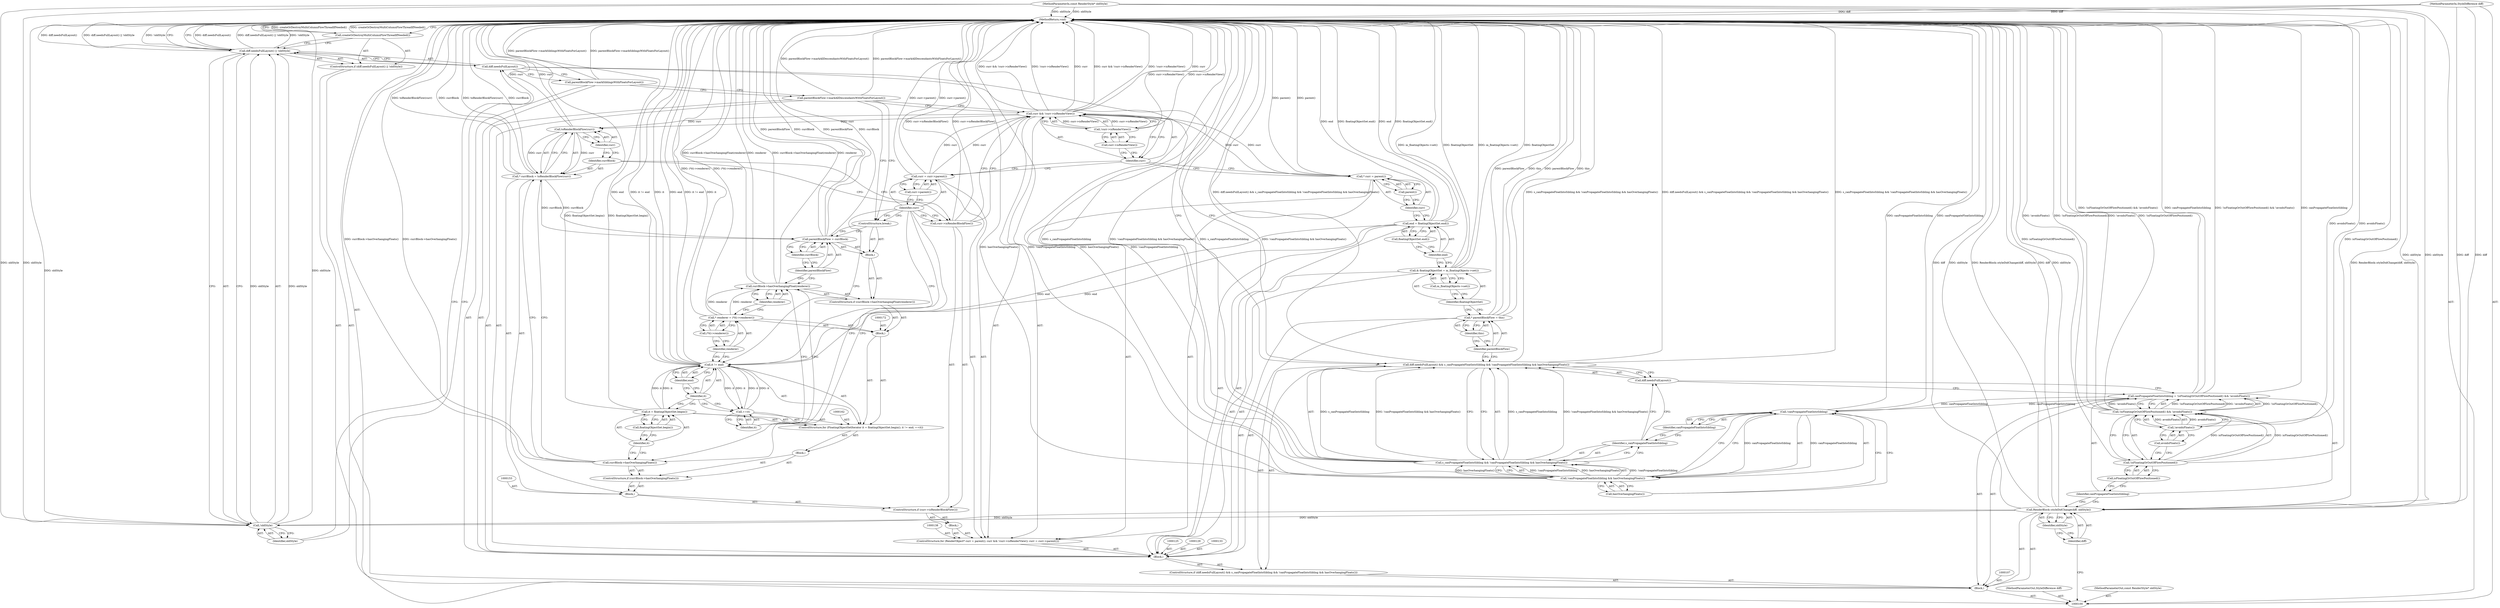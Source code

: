 digraph "0_Chrome_b2b21468c1f7f08b30a7c1755316f6026c50eb2a_2" {
"1000192" [label="(MethodReturn,void)"];
"1000101" [label="(MethodParameterIn,StyleDifference diff)"];
"1000293" [label="(MethodParameterOut,StyleDifference diff)"];
"1000102" [label="(MethodParameterIn,const RenderStyle* oldStyle)"];
"1000294" [label="(MethodParameterOut,const RenderStyle* oldStyle)"];
"1000139" [label="(Call,* curr = parent())"];
"1000140" [label="(Identifier,curr)"];
"1000141" [label="(Call,parent())"];
"1000142" [label="(Call,curr && !curr->isRenderView())"];
"1000143" [label="(Identifier,curr)"];
"1000144" [label="(Call,!curr->isRenderView())"];
"1000145" [label="(Call,curr->isRenderView())"];
"1000146" [label="(Call,curr = curr->parent())"];
"1000147" [label="(Identifier,curr)"];
"1000137" [label="(ControlStructure,for (RenderObject* curr = parent(); curr && !curr->isRenderView(); curr = curr->parent()))"];
"1000148" [label="(Call,curr->parent())"];
"1000149" [label="(Block,)"];
"1000150" [label="(ControlStructure,if (curr->isRenderBlockFlow()))"];
"1000151" [label="(Call,curr->isRenderBlockFlow())"];
"1000152" [label="(Block,)"];
"1000154" [label="(Call,* currBlock = toRenderBlockFlow(curr))"];
"1000155" [label="(Identifier,currBlock)"];
"1000156" [label="(Call,toRenderBlockFlow(curr))"];
"1000157" [label="(Identifier,curr)"];
"1000158" [label="(ControlStructure,if (currBlock->hasOverhangingFloats()))"];
"1000159" [label="(Call,currBlock->hasOverhangingFloats())"];
"1000160" [label="(Block,)"];
"1000161" [label="(ControlStructure,for (FloatingObjectSetIterator it = floatingObjectSet.begin(); it != end; ++it))"];
"1000163" [label="(Call,it = floatingObjectSet.begin())"];
"1000164" [label="(Identifier,it)"];
"1000165" [label="(Call,floatingObjectSet.begin())"];
"1000166" [label="(Call,it != end)"];
"1000167" [label="(Identifier,it)"];
"1000168" [label="(Identifier,end)"];
"1000169" [label="(Call,++it)"];
"1000170" [label="(Identifier,it)"];
"1000171" [label="(Block,)"];
"1000173" [label="(Call,* renderer = (*it)->renderer())"];
"1000174" [label="(Identifier,renderer)"];
"1000175" [label="(Call,(*it)->renderer())"];
"1000176" [label="(ControlStructure,if (currBlock->hasOverhangingFloat(renderer)))"];
"1000177" [label="(Call,currBlock->hasOverhangingFloat(renderer))"];
"1000178" [label="(Identifier,renderer)"];
"1000179" [label="(Block,)"];
"1000180" [label="(Call,parentBlockFlow = currBlock)"];
"1000181" [label="(Identifier,parentBlockFlow)"];
"1000182" [label="(Identifier,currBlock)"];
"1000103" [label="(Block,)"];
"1000183" [label="(ControlStructure,break;)"];
"1000184" [label="(Call,parentBlockFlow->markAllDescendantsWithFloatsForLayout())"];
"1000185" [label="(Call,parentBlockFlow->markSiblingsWithFloatsForLayout())"];
"1000105" [label="(Identifier,diff)"];
"1000106" [label="(Identifier,oldStyle)"];
"1000104" [label="(Call,RenderBlock::styleDidChange(diff, oldStyle))"];
"1000189" [label="(Call,!oldStyle)"];
"1000190" [label="(Identifier,oldStyle)"];
"1000186" [label="(ControlStructure,if (diff.needsFullLayout() || !oldStyle))"];
"1000187" [label="(Call,diff.needsFullLayout() || !oldStyle)"];
"1000188" [label="(Call,diff.needsFullLayout())"];
"1000191" [label="(Call,createOrDestroyMultiColumnFlowThreadIfNeeded())"];
"1000108" [label="(Call,canPropagateFloatIntoSibling = !isFloatingOrOutOfFlowPositioned() && !avoidsFloats())"];
"1000109" [label="(Identifier,canPropagateFloatIntoSibling)"];
"1000110" [label="(Call,!isFloatingOrOutOfFlowPositioned() && !avoidsFloats())"];
"1000111" [label="(Call,!isFloatingOrOutOfFlowPositioned())"];
"1000112" [label="(Call,isFloatingOrOutOfFlowPositioned())"];
"1000113" [label="(Call,!avoidsFloats())"];
"1000114" [label="(Call,avoidsFloats())"];
"1000123" [label="(Call,hasOverhangingFloats())"];
"1000118" [label="(Call,s_canPropagateFloatIntoSibling && !canPropagateFloatIntoSibling && hasOverhangingFloats())"];
"1000119" [label="(Identifier,s_canPropagateFloatIntoSibling)"];
"1000115" [label="(ControlStructure,if (diff.needsFullLayout() && s_canPropagateFloatIntoSibling && !canPropagateFloatIntoSibling && hasOverhangingFloats()))"];
"1000120" [label="(Call,!canPropagateFloatIntoSibling && hasOverhangingFloats())"];
"1000121" [label="(Call,!canPropagateFloatIntoSibling)"];
"1000122" [label="(Identifier,canPropagateFloatIntoSibling)"];
"1000116" [label="(Call,diff.needsFullLayout() && s_canPropagateFloatIntoSibling && !canPropagateFloatIntoSibling && hasOverhangingFloats())"];
"1000117" [label="(Call,diff.needsFullLayout())"];
"1000126" [label="(Call,* parentBlockFlow = this)"];
"1000127" [label="(Identifier,parentBlockFlow)"];
"1000128" [label="(Identifier,this)"];
"1000130" [label="(Call,& floatingObjectSet = m_floatingObjects->set())"];
"1000131" [label="(Identifier,floatingObjectSet)"];
"1000132" [label="(Call,m_floatingObjects->set())"];
"1000134" [label="(Call,end = floatingObjectSet.end())"];
"1000135" [label="(Identifier,end)"];
"1000136" [label="(Call,floatingObjectSet.end())"];
"1000124" [label="(Block,)"];
"1000192" -> "1000100"  [label="AST: "];
"1000192" -> "1000191"  [label="CFG: "];
"1000192" -> "1000187"  [label="CFG: "];
"1000185" -> "1000192"  [label="DDG: parentBlockFlow->markSiblingsWithFloatsForLayout()"];
"1000151" -> "1000192"  [label="DDG: curr->isRenderBlockFlow()"];
"1000156" -> "1000192"  [label="DDG: curr"];
"1000104" -> "1000192"  [label="DDG: RenderBlock::styleDidChange(diff, oldStyle)"];
"1000104" -> "1000192"  [label="DDG: diff"];
"1000104" -> "1000192"  [label="DDG: oldStyle"];
"1000180" -> "1000192"  [label="DDG: parentBlockFlow"];
"1000180" -> "1000192"  [label="DDG: currBlock"];
"1000146" -> "1000192"  [label="DDG: curr->parent()"];
"1000126" -> "1000192"  [label="DDG: parentBlockFlow"];
"1000126" -> "1000192"  [label="DDG: this"];
"1000116" -> "1000192"  [label="DDG: s_canPropagateFloatIntoSibling && !canPropagateFloatIntoSibling && hasOverhangingFloats()"];
"1000116" -> "1000192"  [label="DDG: diff.needsFullLayout() && s_canPropagateFloatIntoSibling && !canPropagateFloatIntoSibling && hasOverhangingFloats()"];
"1000177" -> "1000192"  [label="DDG: currBlock->hasOverhangingFloat(renderer)"];
"1000177" -> "1000192"  [label="DDG: renderer"];
"1000118" -> "1000192"  [label="DDG: s_canPropagateFloatIntoSibling"];
"1000118" -> "1000192"  [label="DDG: !canPropagateFloatIntoSibling && hasOverhangingFloats()"];
"1000159" -> "1000192"  [label="DDG: currBlock->hasOverhangingFloats()"];
"1000187" -> "1000192"  [label="DDG: diff.needsFullLayout()"];
"1000187" -> "1000192"  [label="DDG: diff.needsFullLayout() || !oldStyle"];
"1000187" -> "1000192"  [label="DDG: !oldStyle"];
"1000166" -> "1000192"  [label="DDG: end"];
"1000166" -> "1000192"  [label="DDG: it != end"];
"1000166" -> "1000192"  [label="DDG: it"];
"1000142" -> "1000192"  [label="DDG: curr && !curr->isRenderView()"];
"1000142" -> "1000192"  [label="DDG: !curr->isRenderView()"];
"1000142" -> "1000192"  [label="DDG: curr"];
"1000189" -> "1000192"  [label="DDG: oldStyle"];
"1000113" -> "1000192"  [label="DDG: avoidsFloats()"];
"1000120" -> "1000192"  [label="DDG: hasOverhangingFloats()"];
"1000120" -> "1000192"  [label="DDG: !canPropagateFloatIntoSibling"];
"1000130" -> "1000192"  [label="DDG: m_floatingObjects->set()"];
"1000130" -> "1000192"  [label="DDG: floatingObjectSet"];
"1000139" -> "1000192"  [label="DDG: parent()"];
"1000184" -> "1000192"  [label="DDG: parentBlockFlow->markAllDescendantsWithFloatsForLayout()"];
"1000154" -> "1000192"  [label="DDG: currBlock"];
"1000154" -> "1000192"  [label="DDG: toRenderBlockFlow(curr)"];
"1000191" -> "1000192"  [label="DDG: createOrDestroyMultiColumnFlowThreadIfNeeded()"];
"1000102" -> "1000192"  [label="DDG: oldStyle"];
"1000111" -> "1000192"  [label="DDG: isFloatingOrOutOfFlowPositioned()"];
"1000134" -> "1000192"  [label="DDG: end"];
"1000134" -> "1000192"  [label="DDG: floatingObjectSet.end()"];
"1000110" -> "1000192"  [label="DDG: !avoidsFloats()"];
"1000110" -> "1000192"  [label="DDG: !isFloatingOrOutOfFlowPositioned()"];
"1000101" -> "1000192"  [label="DDG: diff"];
"1000108" -> "1000192"  [label="DDG: !isFloatingOrOutOfFlowPositioned() && !avoidsFloats()"];
"1000108" -> "1000192"  [label="DDG: canPropagateFloatIntoSibling"];
"1000121" -> "1000192"  [label="DDG: canPropagateFloatIntoSibling"];
"1000144" -> "1000192"  [label="DDG: curr->isRenderView()"];
"1000173" -> "1000192"  [label="DDG: (*it)->renderer()"];
"1000163" -> "1000192"  [label="DDG: floatingObjectSet.begin()"];
"1000101" -> "1000100"  [label="AST: "];
"1000101" -> "1000192"  [label="DDG: diff"];
"1000101" -> "1000104"  [label="DDG: diff"];
"1000293" -> "1000100"  [label="AST: "];
"1000102" -> "1000100"  [label="AST: "];
"1000102" -> "1000192"  [label="DDG: oldStyle"];
"1000102" -> "1000104"  [label="DDG: oldStyle"];
"1000102" -> "1000189"  [label="DDG: oldStyle"];
"1000294" -> "1000100"  [label="AST: "];
"1000139" -> "1000137"  [label="AST: "];
"1000139" -> "1000141"  [label="CFG: "];
"1000140" -> "1000139"  [label="AST: "];
"1000141" -> "1000139"  [label="AST: "];
"1000143" -> "1000139"  [label="CFG: "];
"1000139" -> "1000192"  [label="DDG: parent()"];
"1000139" -> "1000142"  [label="DDG: curr"];
"1000140" -> "1000139"  [label="AST: "];
"1000140" -> "1000134"  [label="CFG: "];
"1000141" -> "1000140"  [label="CFG: "];
"1000141" -> "1000139"  [label="AST: "];
"1000141" -> "1000140"  [label="CFG: "];
"1000139" -> "1000141"  [label="CFG: "];
"1000142" -> "1000137"  [label="AST: "];
"1000142" -> "1000143"  [label="CFG: "];
"1000142" -> "1000144"  [label="CFG: "];
"1000143" -> "1000142"  [label="AST: "];
"1000144" -> "1000142"  [label="AST: "];
"1000151" -> "1000142"  [label="CFG: "];
"1000184" -> "1000142"  [label="CFG: "];
"1000142" -> "1000192"  [label="DDG: curr && !curr->isRenderView()"];
"1000142" -> "1000192"  [label="DDG: !curr->isRenderView()"];
"1000142" -> "1000192"  [label="DDG: curr"];
"1000139" -> "1000142"  [label="DDG: curr"];
"1000146" -> "1000142"  [label="DDG: curr"];
"1000144" -> "1000142"  [label="DDG: curr->isRenderView()"];
"1000142" -> "1000156"  [label="DDG: curr"];
"1000143" -> "1000142"  [label="AST: "];
"1000143" -> "1000139"  [label="CFG: "];
"1000143" -> "1000146"  [label="CFG: "];
"1000145" -> "1000143"  [label="CFG: "];
"1000142" -> "1000143"  [label="CFG: "];
"1000144" -> "1000142"  [label="AST: "];
"1000144" -> "1000145"  [label="CFG: "];
"1000145" -> "1000144"  [label="AST: "];
"1000142" -> "1000144"  [label="CFG: "];
"1000144" -> "1000192"  [label="DDG: curr->isRenderView()"];
"1000144" -> "1000142"  [label="DDG: curr->isRenderView()"];
"1000145" -> "1000144"  [label="AST: "];
"1000145" -> "1000143"  [label="CFG: "];
"1000144" -> "1000145"  [label="CFG: "];
"1000146" -> "1000137"  [label="AST: "];
"1000146" -> "1000148"  [label="CFG: "];
"1000147" -> "1000146"  [label="AST: "];
"1000148" -> "1000146"  [label="AST: "];
"1000143" -> "1000146"  [label="CFG: "];
"1000146" -> "1000192"  [label="DDG: curr->parent()"];
"1000146" -> "1000142"  [label="DDG: curr"];
"1000147" -> "1000146"  [label="AST: "];
"1000147" -> "1000166"  [label="CFG: "];
"1000147" -> "1000183"  [label="CFG: "];
"1000147" -> "1000159"  [label="CFG: "];
"1000147" -> "1000151"  [label="CFG: "];
"1000148" -> "1000147"  [label="CFG: "];
"1000137" -> "1000124"  [label="AST: "];
"1000138" -> "1000137"  [label="AST: "];
"1000139" -> "1000137"  [label="AST: "];
"1000142" -> "1000137"  [label="AST: "];
"1000146" -> "1000137"  [label="AST: "];
"1000149" -> "1000137"  [label="AST: "];
"1000148" -> "1000146"  [label="AST: "];
"1000148" -> "1000147"  [label="CFG: "];
"1000146" -> "1000148"  [label="CFG: "];
"1000149" -> "1000137"  [label="AST: "];
"1000150" -> "1000149"  [label="AST: "];
"1000150" -> "1000149"  [label="AST: "];
"1000151" -> "1000150"  [label="AST: "];
"1000152" -> "1000150"  [label="AST: "];
"1000151" -> "1000150"  [label="AST: "];
"1000151" -> "1000142"  [label="CFG: "];
"1000155" -> "1000151"  [label="CFG: "];
"1000147" -> "1000151"  [label="CFG: "];
"1000151" -> "1000192"  [label="DDG: curr->isRenderBlockFlow()"];
"1000152" -> "1000150"  [label="AST: "];
"1000153" -> "1000152"  [label="AST: "];
"1000154" -> "1000152"  [label="AST: "];
"1000158" -> "1000152"  [label="AST: "];
"1000154" -> "1000152"  [label="AST: "];
"1000154" -> "1000156"  [label="CFG: "];
"1000155" -> "1000154"  [label="AST: "];
"1000156" -> "1000154"  [label="AST: "];
"1000159" -> "1000154"  [label="CFG: "];
"1000154" -> "1000192"  [label="DDG: currBlock"];
"1000154" -> "1000192"  [label="DDG: toRenderBlockFlow(curr)"];
"1000156" -> "1000154"  [label="DDG: curr"];
"1000154" -> "1000180"  [label="DDG: currBlock"];
"1000155" -> "1000154"  [label="AST: "];
"1000155" -> "1000151"  [label="CFG: "];
"1000157" -> "1000155"  [label="CFG: "];
"1000156" -> "1000154"  [label="AST: "];
"1000156" -> "1000157"  [label="CFG: "];
"1000157" -> "1000156"  [label="AST: "];
"1000154" -> "1000156"  [label="CFG: "];
"1000156" -> "1000192"  [label="DDG: curr"];
"1000156" -> "1000154"  [label="DDG: curr"];
"1000142" -> "1000156"  [label="DDG: curr"];
"1000157" -> "1000156"  [label="AST: "];
"1000157" -> "1000155"  [label="CFG: "];
"1000156" -> "1000157"  [label="CFG: "];
"1000158" -> "1000152"  [label="AST: "];
"1000159" -> "1000158"  [label="AST: "];
"1000160" -> "1000158"  [label="AST: "];
"1000159" -> "1000158"  [label="AST: "];
"1000159" -> "1000154"  [label="CFG: "];
"1000164" -> "1000159"  [label="CFG: "];
"1000147" -> "1000159"  [label="CFG: "];
"1000159" -> "1000192"  [label="DDG: currBlock->hasOverhangingFloats()"];
"1000160" -> "1000158"  [label="AST: "];
"1000161" -> "1000160"  [label="AST: "];
"1000161" -> "1000160"  [label="AST: "];
"1000162" -> "1000161"  [label="AST: "];
"1000163" -> "1000161"  [label="AST: "];
"1000166" -> "1000161"  [label="AST: "];
"1000169" -> "1000161"  [label="AST: "];
"1000171" -> "1000161"  [label="AST: "];
"1000163" -> "1000161"  [label="AST: "];
"1000163" -> "1000165"  [label="CFG: "];
"1000164" -> "1000163"  [label="AST: "];
"1000165" -> "1000163"  [label="AST: "];
"1000167" -> "1000163"  [label="CFG: "];
"1000163" -> "1000192"  [label="DDG: floatingObjectSet.begin()"];
"1000163" -> "1000166"  [label="DDG: it"];
"1000164" -> "1000163"  [label="AST: "];
"1000164" -> "1000159"  [label="CFG: "];
"1000165" -> "1000164"  [label="CFG: "];
"1000165" -> "1000163"  [label="AST: "];
"1000165" -> "1000164"  [label="CFG: "];
"1000163" -> "1000165"  [label="CFG: "];
"1000166" -> "1000161"  [label="AST: "];
"1000166" -> "1000168"  [label="CFG: "];
"1000167" -> "1000166"  [label="AST: "];
"1000168" -> "1000166"  [label="AST: "];
"1000174" -> "1000166"  [label="CFG: "];
"1000147" -> "1000166"  [label="CFG: "];
"1000166" -> "1000192"  [label="DDG: end"];
"1000166" -> "1000192"  [label="DDG: it != end"];
"1000166" -> "1000192"  [label="DDG: it"];
"1000163" -> "1000166"  [label="DDG: it"];
"1000169" -> "1000166"  [label="DDG: it"];
"1000134" -> "1000166"  [label="DDG: end"];
"1000166" -> "1000169"  [label="DDG: it"];
"1000167" -> "1000166"  [label="AST: "];
"1000167" -> "1000163"  [label="CFG: "];
"1000167" -> "1000169"  [label="CFG: "];
"1000168" -> "1000167"  [label="CFG: "];
"1000168" -> "1000166"  [label="AST: "];
"1000168" -> "1000167"  [label="CFG: "];
"1000166" -> "1000168"  [label="CFG: "];
"1000169" -> "1000161"  [label="AST: "];
"1000169" -> "1000170"  [label="CFG: "];
"1000170" -> "1000169"  [label="AST: "];
"1000167" -> "1000169"  [label="CFG: "];
"1000169" -> "1000166"  [label="DDG: it"];
"1000166" -> "1000169"  [label="DDG: it"];
"1000170" -> "1000169"  [label="AST: "];
"1000170" -> "1000177"  [label="CFG: "];
"1000169" -> "1000170"  [label="CFG: "];
"1000171" -> "1000161"  [label="AST: "];
"1000172" -> "1000171"  [label="AST: "];
"1000173" -> "1000171"  [label="AST: "];
"1000176" -> "1000171"  [label="AST: "];
"1000173" -> "1000171"  [label="AST: "];
"1000173" -> "1000175"  [label="CFG: "];
"1000174" -> "1000173"  [label="AST: "];
"1000175" -> "1000173"  [label="AST: "];
"1000178" -> "1000173"  [label="CFG: "];
"1000173" -> "1000192"  [label="DDG: (*it)->renderer()"];
"1000173" -> "1000177"  [label="DDG: renderer"];
"1000174" -> "1000173"  [label="AST: "];
"1000174" -> "1000166"  [label="CFG: "];
"1000175" -> "1000174"  [label="CFG: "];
"1000175" -> "1000173"  [label="AST: "];
"1000175" -> "1000174"  [label="CFG: "];
"1000173" -> "1000175"  [label="CFG: "];
"1000176" -> "1000171"  [label="AST: "];
"1000177" -> "1000176"  [label="AST: "];
"1000179" -> "1000176"  [label="AST: "];
"1000177" -> "1000176"  [label="AST: "];
"1000177" -> "1000178"  [label="CFG: "];
"1000178" -> "1000177"  [label="AST: "];
"1000181" -> "1000177"  [label="CFG: "];
"1000170" -> "1000177"  [label="CFG: "];
"1000177" -> "1000192"  [label="DDG: currBlock->hasOverhangingFloat(renderer)"];
"1000177" -> "1000192"  [label="DDG: renderer"];
"1000173" -> "1000177"  [label="DDG: renderer"];
"1000178" -> "1000177"  [label="AST: "];
"1000178" -> "1000173"  [label="CFG: "];
"1000177" -> "1000178"  [label="CFG: "];
"1000179" -> "1000176"  [label="AST: "];
"1000180" -> "1000179"  [label="AST: "];
"1000183" -> "1000179"  [label="AST: "];
"1000180" -> "1000179"  [label="AST: "];
"1000180" -> "1000182"  [label="CFG: "];
"1000181" -> "1000180"  [label="AST: "];
"1000182" -> "1000180"  [label="AST: "];
"1000183" -> "1000180"  [label="CFG: "];
"1000180" -> "1000192"  [label="DDG: parentBlockFlow"];
"1000180" -> "1000192"  [label="DDG: currBlock"];
"1000154" -> "1000180"  [label="DDG: currBlock"];
"1000181" -> "1000180"  [label="AST: "];
"1000181" -> "1000177"  [label="CFG: "];
"1000182" -> "1000181"  [label="CFG: "];
"1000182" -> "1000180"  [label="AST: "];
"1000182" -> "1000181"  [label="CFG: "];
"1000180" -> "1000182"  [label="CFG: "];
"1000103" -> "1000100"  [label="AST: "];
"1000104" -> "1000103"  [label="AST: "];
"1000107" -> "1000103"  [label="AST: "];
"1000108" -> "1000103"  [label="AST: "];
"1000115" -> "1000103"  [label="AST: "];
"1000186" -> "1000103"  [label="AST: "];
"1000183" -> "1000179"  [label="AST: "];
"1000183" -> "1000180"  [label="CFG: "];
"1000147" -> "1000183"  [label="CFG: "];
"1000184" -> "1000183"  [label="CFG: "];
"1000184" -> "1000124"  [label="AST: "];
"1000184" -> "1000142"  [label="CFG: "];
"1000184" -> "1000183"  [label="CFG: "];
"1000185" -> "1000184"  [label="CFG: "];
"1000184" -> "1000192"  [label="DDG: parentBlockFlow->markAllDescendantsWithFloatsForLayout()"];
"1000185" -> "1000124"  [label="AST: "];
"1000185" -> "1000184"  [label="CFG: "];
"1000188" -> "1000185"  [label="CFG: "];
"1000185" -> "1000192"  [label="DDG: parentBlockFlow->markSiblingsWithFloatsForLayout()"];
"1000105" -> "1000104"  [label="AST: "];
"1000105" -> "1000100"  [label="CFG: "];
"1000106" -> "1000105"  [label="CFG: "];
"1000106" -> "1000104"  [label="AST: "];
"1000106" -> "1000105"  [label="CFG: "];
"1000104" -> "1000106"  [label="CFG: "];
"1000104" -> "1000103"  [label="AST: "];
"1000104" -> "1000106"  [label="CFG: "];
"1000105" -> "1000104"  [label="AST: "];
"1000106" -> "1000104"  [label="AST: "];
"1000109" -> "1000104"  [label="CFG: "];
"1000104" -> "1000192"  [label="DDG: RenderBlock::styleDidChange(diff, oldStyle)"];
"1000104" -> "1000192"  [label="DDG: diff"];
"1000104" -> "1000192"  [label="DDG: oldStyle"];
"1000101" -> "1000104"  [label="DDG: diff"];
"1000102" -> "1000104"  [label="DDG: oldStyle"];
"1000104" -> "1000189"  [label="DDG: oldStyle"];
"1000189" -> "1000187"  [label="AST: "];
"1000189" -> "1000190"  [label="CFG: "];
"1000190" -> "1000189"  [label="AST: "];
"1000187" -> "1000189"  [label="CFG: "];
"1000189" -> "1000192"  [label="DDG: oldStyle"];
"1000189" -> "1000187"  [label="DDG: oldStyle"];
"1000104" -> "1000189"  [label="DDG: oldStyle"];
"1000102" -> "1000189"  [label="DDG: oldStyle"];
"1000190" -> "1000189"  [label="AST: "];
"1000190" -> "1000188"  [label="CFG: "];
"1000189" -> "1000190"  [label="CFG: "];
"1000186" -> "1000103"  [label="AST: "];
"1000187" -> "1000186"  [label="AST: "];
"1000191" -> "1000186"  [label="AST: "];
"1000187" -> "1000186"  [label="AST: "];
"1000187" -> "1000188"  [label="CFG: "];
"1000187" -> "1000189"  [label="CFG: "];
"1000188" -> "1000187"  [label="AST: "];
"1000189" -> "1000187"  [label="AST: "];
"1000191" -> "1000187"  [label="CFG: "];
"1000192" -> "1000187"  [label="CFG: "];
"1000187" -> "1000192"  [label="DDG: diff.needsFullLayout()"];
"1000187" -> "1000192"  [label="DDG: diff.needsFullLayout() || !oldStyle"];
"1000187" -> "1000192"  [label="DDG: !oldStyle"];
"1000189" -> "1000187"  [label="DDG: oldStyle"];
"1000188" -> "1000187"  [label="AST: "];
"1000188" -> "1000185"  [label="CFG: "];
"1000188" -> "1000116"  [label="CFG: "];
"1000190" -> "1000188"  [label="CFG: "];
"1000187" -> "1000188"  [label="CFG: "];
"1000191" -> "1000186"  [label="AST: "];
"1000191" -> "1000187"  [label="CFG: "];
"1000192" -> "1000191"  [label="CFG: "];
"1000191" -> "1000192"  [label="DDG: createOrDestroyMultiColumnFlowThreadIfNeeded()"];
"1000108" -> "1000103"  [label="AST: "];
"1000108" -> "1000110"  [label="CFG: "];
"1000109" -> "1000108"  [label="AST: "];
"1000110" -> "1000108"  [label="AST: "];
"1000117" -> "1000108"  [label="CFG: "];
"1000108" -> "1000192"  [label="DDG: !isFloatingOrOutOfFlowPositioned() && !avoidsFloats()"];
"1000108" -> "1000192"  [label="DDG: canPropagateFloatIntoSibling"];
"1000110" -> "1000108"  [label="DDG: !isFloatingOrOutOfFlowPositioned()"];
"1000110" -> "1000108"  [label="DDG: !avoidsFloats()"];
"1000108" -> "1000121"  [label="DDG: canPropagateFloatIntoSibling"];
"1000109" -> "1000108"  [label="AST: "];
"1000109" -> "1000104"  [label="CFG: "];
"1000112" -> "1000109"  [label="CFG: "];
"1000110" -> "1000108"  [label="AST: "];
"1000110" -> "1000111"  [label="CFG: "];
"1000110" -> "1000113"  [label="CFG: "];
"1000111" -> "1000110"  [label="AST: "];
"1000113" -> "1000110"  [label="AST: "];
"1000108" -> "1000110"  [label="CFG: "];
"1000110" -> "1000192"  [label="DDG: !avoidsFloats()"];
"1000110" -> "1000192"  [label="DDG: !isFloatingOrOutOfFlowPositioned()"];
"1000110" -> "1000108"  [label="DDG: !isFloatingOrOutOfFlowPositioned()"];
"1000110" -> "1000108"  [label="DDG: !avoidsFloats()"];
"1000111" -> "1000110"  [label="DDG: isFloatingOrOutOfFlowPositioned()"];
"1000113" -> "1000110"  [label="DDG: avoidsFloats()"];
"1000111" -> "1000110"  [label="AST: "];
"1000111" -> "1000112"  [label="CFG: "];
"1000112" -> "1000111"  [label="AST: "];
"1000114" -> "1000111"  [label="CFG: "];
"1000110" -> "1000111"  [label="CFG: "];
"1000111" -> "1000192"  [label="DDG: isFloatingOrOutOfFlowPositioned()"];
"1000111" -> "1000110"  [label="DDG: isFloatingOrOutOfFlowPositioned()"];
"1000112" -> "1000111"  [label="AST: "];
"1000112" -> "1000109"  [label="CFG: "];
"1000111" -> "1000112"  [label="CFG: "];
"1000113" -> "1000110"  [label="AST: "];
"1000113" -> "1000114"  [label="CFG: "];
"1000114" -> "1000113"  [label="AST: "];
"1000110" -> "1000113"  [label="CFG: "];
"1000113" -> "1000192"  [label="DDG: avoidsFloats()"];
"1000113" -> "1000110"  [label="DDG: avoidsFloats()"];
"1000114" -> "1000113"  [label="AST: "];
"1000114" -> "1000111"  [label="CFG: "];
"1000113" -> "1000114"  [label="CFG: "];
"1000123" -> "1000120"  [label="AST: "];
"1000123" -> "1000121"  [label="CFG: "];
"1000120" -> "1000123"  [label="CFG: "];
"1000118" -> "1000116"  [label="AST: "];
"1000118" -> "1000119"  [label="CFG: "];
"1000118" -> "1000120"  [label="CFG: "];
"1000119" -> "1000118"  [label="AST: "];
"1000120" -> "1000118"  [label="AST: "];
"1000116" -> "1000118"  [label="CFG: "];
"1000118" -> "1000192"  [label="DDG: s_canPropagateFloatIntoSibling"];
"1000118" -> "1000192"  [label="DDG: !canPropagateFloatIntoSibling && hasOverhangingFloats()"];
"1000118" -> "1000116"  [label="DDG: s_canPropagateFloatIntoSibling"];
"1000118" -> "1000116"  [label="DDG: !canPropagateFloatIntoSibling && hasOverhangingFloats()"];
"1000120" -> "1000118"  [label="DDG: !canPropagateFloatIntoSibling"];
"1000120" -> "1000118"  [label="DDG: hasOverhangingFloats()"];
"1000119" -> "1000118"  [label="AST: "];
"1000119" -> "1000117"  [label="CFG: "];
"1000122" -> "1000119"  [label="CFG: "];
"1000118" -> "1000119"  [label="CFG: "];
"1000115" -> "1000103"  [label="AST: "];
"1000116" -> "1000115"  [label="AST: "];
"1000124" -> "1000115"  [label="AST: "];
"1000120" -> "1000118"  [label="AST: "];
"1000120" -> "1000121"  [label="CFG: "];
"1000120" -> "1000123"  [label="CFG: "];
"1000121" -> "1000120"  [label="AST: "];
"1000123" -> "1000120"  [label="AST: "];
"1000118" -> "1000120"  [label="CFG: "];
"1000120" -> "1000192"  [label="DDG: hasOverhangingFloats()"];
"1000120" -> "1000192"  [label="DDG: !canPropagateFloatIntoSibling"];
"1000120" -> "1000118"  [label="DDG: !canPropagateFloatIntoSibling"];
"1000120" -> "1000118"  [label="DDG: hasOverhangingFloats()"];
"1000121" -> "1000120"  [label="DDG: canPropagateFloatIntoSibling"];
"1000121" -> "1000120"  [label="AST: "];
"1000121" -> "1000122"  [label="CFG: "];
"1000122" -> "1000121"  [label="AST: "];
"1000123" -> "1000121"  [label="CFG: "];
"1000120" -> "1000121"  [label="CFG: "];
"1000121" -> "1000192"  [label="DDG: canPropagateFloatIntoSibling"];
"1000121" -> "1000120"  [label="DDG: canPropagateFloatIntoSibling"];
"1000108" -> "1000121"  [label="DDG: canPropagateFloatIntoSibling"];
"1000122" -> "1000121"  [label="AST: "];
"1000122" -> "1000119"  [label="CFG: "];
"1000121" -> "1000122"  [label="CFG: "];
"1000116" -> "1000115"  [label="AST: "];
"1000116" -> "1000117"  [label="CFG: "];
"1000116" -> "1000118"  [label="CFG: "];
"1000117" -> "1000116"  [label="AST: "];
"1000118" -> "1000116"  [label="AST: "];
"1000127" -> "1000116"  [label="CFG: "];
"1000188" -> "1000116"  [label="CFG: "];
"1000116" -> "1000192"  [label="DDG: s_canPropagateFloatIntoSibling && !canPropagateFloatIntoSibling && hasOverhangingFloats()"];
"1000116" -> "1000192"  [label="DDG: diff.needsFullLayout() && s_canPropagateFloatIntoSibling && !canPropagateFloatIntoSibling && hasOverhangingFloats()"];
"1000118" -> "1000116"  [label="DDG: s_canPropagateFloatIntoSibling"];
"1000118" -> "1000116"  [label="DDG: !canPropagateFloatIntoSibling && hasOverhangingFloats()"];
"1000117" -> "1000116"  [label="AST: "];
"1000117" -> "1000108"  [label="CFG: "];
"1000119" -> "1000117"  [label="CFG: "];
"1000116" -> "1000117"  [label="CFG: "];
"1000126" -> "1000124"  [label="AST: "];
"1000126" -> "1000128"  [label="CFG: "];
"1000127" -> "1000126"  [label="AST: "];
"1000128" -> "1000126"  [label="AST: "];
"1000131" -> "1000126"  [label="CFG: "];
"1000126" -> "1000192"  [label="DDG: parentBlockFlow"];
"1000126" -> "1000192"  [label="DDG: this"];
"1000127" -> "1000126"  [label="AST: "];
"1000127" -> "1000116"  [label="CFG: "];
"1000128" -> "1000127"  [label="CFG: "];
"1000128" -> "1000126"  [label="AST: "];
"1000128" -> "1000127"  [label="CFG: "];
"1000126" -> "1000128"  [label="CFG: "];
"1000130" -> "1000124"  [label="AST: "];
"1000130" -> "1000132"  [label="CFG: "];
"1000131" -> "1000130"  [label="AST: "];
"1000132" -> "1000130"  [label="AST: "];
"1000135" -> "1000130"  [label="CFG: "];
"1000130" -> "1000192"  [label="DDG: m_floatingObjects->set()"];
"1000130" -> "1000192"  [label="DDG: floatingObjectSet"];
"1000131" -> "1000130"  [label="AST: "];
"1000131" -> "1000126"  [label="CFG: "];
"1000132" -> "1000131"  [label="CFG: "];
"1000132" -> "1000130"  [label="AST: "];
"1000132" -> "1000131"  [label="CFG: "];
"1000130" -> "1000132"  [label="CFG: "];
"1000134" -> "1000124"  [label="AST: "];
"1000134" -> "1000136"  [label="CFG: "];
"1000135" -> "1000134"  [label="AST: "];
"1000136" -> "1000134"  [label="AST: "];
"1000140" -> "1000134"  [label="CFG: "];
"1000134" -> "1000192"  [label="DDG: end"];
"1000134" -> "1000192"  [label="DDG: floatingObjectSet.end()"];
"1000134" -> "1000166"  [label="DDG: end"];
"1000135" -> "1000134"  [label="AST: "];
"1000135" -> "1000130"  [label="CFG: "];
"1000136" -> "1000135"  [label="CFG: "];
"1000136" -> "1000134"  [label="AST: "];
"1000136" -> "1000135"  [label="CFG: "];
"1000134" -> "1000136"  [label="CFG: "];
"1000124" -> "1000115"  [label="AST: "];
"1000125" -> "1000124"  [label="AST: "];
"1000126" -> "1000124"  [label="AST: "];
"1000129" -> "1000124"  [label="AST: "];
"1000130" -> "1000124"  [label="AST: "];
"1000133" -> "1000124"  [label="AST: "];
"1000134" -> "1000124"  [label="AST: "];
"1000137" -> "1000124"  [label="AST: "];
"1000184" -> "1000124"  [label="AST: "];
"1000185" -> "1000124"  [label="AST: "];
}
